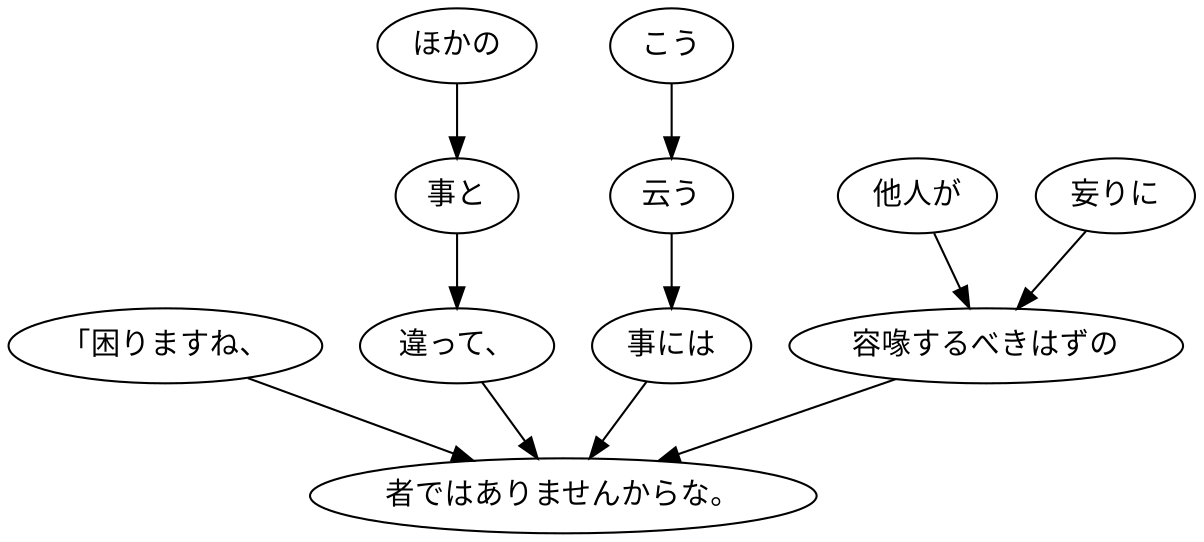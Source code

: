 digraph graph2157 {
	node0 [label="「困りますね、"];
	node1 [label="ほかの"];
	node2 [label="事と"];
	node3 [label="違って、"];
	node4 [label="こう"];
	node5 [label="云う"];
	node6 [label="事には"];
	node7 [label="他人が"];
	node8 [label="妄りに"];
	node9 [label="容喙するべきはずの"];
	node10 [label="者ではありませんからな。"];
	node0 -> node10;
	node1 -> node2;
	node2 -> node3;
	node3 -> node10;
	node4 -> node5;
	node5 -> node6;
	node6 -> node10;
	node7 -> node9;
	node8 -> node9;
	node9 -> node10;
}
